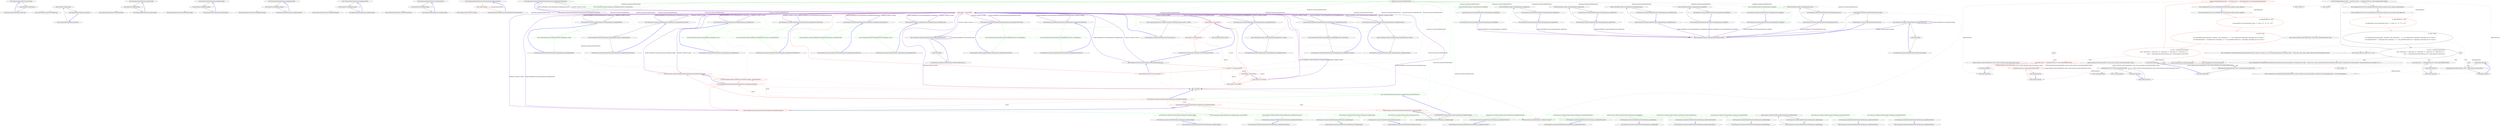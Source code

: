 digraph  {
n0 [label="Entry Humanizer.ByteSizeExtensions.Bits(long)", span="15-15", cluster="Humanizer.ByteSizeExtensions.Bits(long)"];
n1 [label="return ByteSize.FromBits(input);", span="17-17", cluster="Humanizer.ByteSizeExtensions.Bits(long)"];
n2 [label="Exit Humanizer.ByteSizeExtensions.Bits(long)", span="15-15", cluster="Humanizer.ByteSizeExtensions.Bits(long)"];
n3 [label="Entry Humanizer.Bytes.ByteSize.FromBits(long)", span="93-93", cluster="Humanizer.Bytes.ByteSize.FromBits(long)"];
n4 [label="Entry Humanizer.ByteSizeExtensions.Bits(int)", span="25-25", cluster="Humanizer.ByteSizeExtensions.Bits(int)"];
n5 [label="return ByteSize.FromBits(input);", span="27-27", cluster="Humanizer.ByteSizeExtensions.Bits(int)"];
n6 [label="Exit Humanizer.ByteSizeExtensions.Bits(int)", span="25-25", cluster="Humanizer.ByteSizeExtensions.Bits(int)"];
n7 [label="Entry Humanizer.ByteSizeExtensions.Bytes(double)", span="35-35", cluster="Humanizer.ByteSizeExtensions.Bytes(double)"];
n8 [label="return ByteSize.FromBytes(input);", span="37-37", cluster="Humanizer.ByteSizeExtensions.Bytes(double)"];
n9 [label="Exit Humanizer.ByteSizeExtensions.Bytes(double)", span="35-35", cluster="Humanizer.ByteSizeExtensions.Bytes(double)"];
n10 [label="Entry Humanizer.Bytes.ByteSize.FromBytes(double)", span="98-98", cluster="Humanizer.Bytes.ByteSize.FromBytes(double)"];
n11 [label="Entry Humanizer.ByteSizeExtensions.Kilobytes(double)", span="45-45", cluster="Humanizer.ByteSizeExtensions.Kilobytes(double)"];
n12 [label="return ByteSize.FromKilobytes(input);", span="47-47", cluster="Humanizer.ByteSizeExtensions.Kilobytes(double)"];
n13 [label="Exit Humanizer.ByteSizeExtensions.Kilobytes(double)", span="45-45", cluster="Humanizer.ByteSizeExtensions.Kilobytes(double)"];
n14 [label="Entry Humanizer.Bytes.ByteSize.FromKilobytes(double)", span="103-103", cluster="Humanizer.Bytes.ByteSize.FromKilobytes(double)"];
n15 [label="Entry Humanizer.ByteSizeExtensions.Megabytes(double)", span="55-55", cluster="Humanizer.ByteSizeExtensions.Megabytes(double)"];
n16 [label="return ByteSize.FromMegabytes(input);", span="57-57", cluster="Humanizer.ByteSizeExtensions.Megabytes(double)"];
n17 [label="Exit Humanizer.ByteSizeExtensions.Megabytes(double)", span="55-55", cluster="Humanizer.ByteSizeExtensions.Megabytes(double)"];
n18 [label="Entry Humanizer.Bytes.ByteSize.FromMegabytes(double)", span="108-108", cluster="Humanizer.Bytes.ByteSize.FromMegabytes(double)"];
n19 [label="Entry Humanizer.ByteSizeExtensions.Gigabytes(double)", span="65-65", cluster="Humanizer.ByteSizeExtensions.Gigabytes(double)"];
n20 [label="return ByteSize.FromGigabytes(input);", span="67-67", cluster="Humanizer.ByteSizeExtensions.Gigabytes(double)"];
n21 [label="Exit Humanizer.ByteSizeExtensions.Gigabytes(double)", span="65-65", cluster="Humanizer.ByteSizeExtensions.Gigabytes(double)"];
n22 [label="Entry Humanizer.Bytes.ByteSize.FromGigabytes(double)", span="113-113", cluster="Humanizer.Bytes.ByteSize.FromGigabytes(double)"];
n23 [label="Entry Humanizer.ByteSizeExtensions.Terabytes(double)", span="75-75", cluster="Humanizer.ByteSizeExtensions.Terabytes(double)"];
n24 [label="return ByteSize.FromTerabytes(input);", span="77-77", cluster="Humanizer.ByteSizeExtensions.Terabytes(double)"];
n25 [label="Exit Humanizer.ByteSizeExtensions.Terabytes(double)", span="75-75", cluster="Humanizer.ByteSizeExtensions.Terabytes(double)"];
n26 [label="Entry Humanizer.Bytes.ByteSize.FromTerabytes(double)", span="118-118", cluster="Humanizer.Bytes.ByteSize.FromTerabytes(double)"];
n27 [label="Entry Humanizer.ByteSizeExtensions.Humanize(Humanizer.Bytes.ByteSize)", span="85-85", cluster="Humanizer.ByteSizeExtensions.Humanize(Humanizer.Bytes.ByteSize)"];
n28 [label="return input.ToString();", span="87-87", cluster="Humanizer.ByteSizeExtensions.Humanize(Humanizer.Bytes.ByteSize)", color=red, community=0];
n29 [label="Exit Humanizer.ByteSizeExtensions.Humanize(Humanizer.Bytes.ByteSize)", span="85-85", cluster="Humanizer.ByteSizeExtensions.Humanize(Humanizer.Bytes.ByteSize)"];
n30 [label="Entry Humanizer.Bytes.ByteSize.ToString()", span="129-129", cluster="Humanizer.Bytes.ByteSize.ToString()"];
m3_38 [label="Entry Humanizer.Localisation.DefaultFormatter.DateHumanize_MultipleDaysFromNow(int)", span="64-64", cluster="Humanizer.Localisation.DefaultFormatter.DateHumanize_MultipleDaysFromNow(int)", file="DefaultFormatter.cs"];
m3_39 [label="return Format(ResourceKeys.DateHumanize.MultipleDaysFromNow, numberOfDays);", span="66-66", cluster="Humanizer.Localisation.DefaultFormatter.DateHumanize_MultipleDaysFromNow(int)", color=green, community=0, file="DefaultFormatter.cs"];
m3_40 [label="Exit Humanizer.Localisation.DefaultFormatter.DateHumanize_MultipleDaysFromNow(int)", span="64-64", cluster="Humanizer.Localisation.DefaultFormatter.DateHumanize_MultipleDaysFromNow(int)", file="DefaultFormatter.cs"];
m3_83 [label="Entry Humanizer.Localisation.DefaultFormatter.Format(string)", span="194-194", cluster="Humanizer.Localisation.DefaultFormatter.Format(string)", file="DefaultFormatter.cs"];
m3_117 [label="return Resources.GetResource(GetResourceKey(resourceKey));", span="196-196", cluster="Humanizer.Localisation.DefaultFormatter.Format(string)", file="DefaultFormatter.cs"];
m3_118 [label="Exit Humanizer.Localisation.DefaultFormatter.Format(string)", span="194-194", cluster="Humanizer.Localisation.DefaultFormatter.Format(string)", file="DefaultFormatter.cs"];
m3_11 [label="return Format(ResourceKeys.DateHumanize.MultipleMonthsAgo, numberOfMonths);", span="21-21", cluster="Humanizer.Localisation.DefaultFormatter.DateHumanize_MultipleMonthsAgo(int)", file="DefaultFormatter.cs", color=green, community=0];
m3_12 [label="Exit Humanizer.Localisation.DefaultFormatter.DateHumanize_MultipleMonthsAgo(int)", span="19-19", cluster="Humanizer.Localisation.DefaultFormatter.DateHumanize_MultipleMonthsAgo(int)", color=red, community=0, file="DefaultFormatter.cs"];
m3_13 [label="Entry Humanizer.Localisation.DefaultFormatter.DateHumanize_MultipleSecondsAgo(int)", span="24-24", cluster="Humanizer.Localisation.DefaultFormatter.DateHumanize_MultipleSecondsAgo(int)", color=red, community=0, file="DefaultFormatter.cs"];
m3_14 [label="return Format(ResourceKeys.DateHumanize.MultipleSecondsAgo, numberOfSeconds);", span="26-26", cluster="Humanizer.Localisation.DefaultFormatter.DateHumanize_MultipleSecondsAgo(int)", color=red, community=0, file="DefaultFormatter.cs"];
m3_15 [label="Exit Humanizer.Localisation.DefaultFormatter.DateHumanize_MultipleSecondsAgo(int)", span="24-24", cluster="Humanizer.Localisation.DefaultFormatter.DateHumanize_MultipleSecondsAgo(int)", color=red, community=0, file="DefaultFormatter.cs"];
m3_16 [label="Entry Humanizer.Localisation.DefaultFormatter.DateHumanize_MultipleYearsAgo(int)", span="29-29", cluster="Humanizer.Localisation.DefaultFormatter.DateHumanize_MultipleYearsAgo(int)", color=red, community=0, file="DefaultFormatter.cs"];
m3_17 [label="return Format(ResourceKeys.DateHumanize.MultipleYearsAgo, numberOfYears);", span="31-31", cluster="Humanizer.Localisation.DefaultFormatter.DateHumanize_MultipleYearsAgo(int)", color=green, community=0, file="DefaultFormatter.cs"];
m3_18 [label="Exit Humanizer.Localisation.DefaultFormatter.DateHumanize_MultipleYearsAgo(int)", span="29-29", cluster="Humanizer.Localisation.DefaultFormatter.DateHumanize_MultipleYearsAgo(int)", color=red, community=0, file="DefaultFormatter.cs"];
m3_19 [label="Entry Humanizer.Localisation.DefaultFormatter.DateHumanize_SingleMinuteAgo()", span="34-34", cluster="Humanizer.Localisation.DefaultFormatter.DateHumanize_SingleMinuteAgo()", color=red, community=0, file="DefaultFormatter.cs"];
m3_20 [label="return Resources.GetResource(ResourceKeys.DateHumanize.SingleMinuteAgo);", span="36-36", cluster="Humanizer.Localisation.DefaultFormatter.DateHumanize_SingleMinuteAgo()", file="DefaultFormatter.cs"];
m3_10 [label="Entry Unk.Equal", span="", cluster="Unk.Equal", file="DefaultFormatter.cs"];
m3_29 [label="Entry Humanizer.Localisation.DefaultFormatter.DateHumanize_SingleSecondAgo()", span="49-49", cluster="Humanizer.Localisation.DefaultFormatter.DateHumanize_SingleSecondAgo()", file="DefaultFormatter.cs"];
m3_30 [label="return Resources.GetResource(ResourceKeys.DateHumanize.SingleSecondAgo);", span="51-51", cluster="Humanizer.Localisation.DefaultFormatter.DateHumanize_SingleSecondAgo()", color=green, community=0, file="DefaultFormatter.cs"];
m3_31 [label="Exit Humanizer.Localisation.DefaultFormatter.DateHumanize_SingleSecondAgo()", span="49-49", cluster="Humanizer.Localisation.DefaultFormatter.DateHumanize_SingleSecondAgo()", file="DefaultFormatter.cs"];
m3_122 [label="Entry Humanizer.Localisation.DefaultFormatter.GetResourceKey(string, int)", span="204-204", cluster="Humanizer.Localisation.DefaultFormatter.GetResourceKey(string, int)", file="DefaultFormatter.cs"];
m3_124 [label="return resourceKey;", span="206-206", cluster="Humanizer.Localisation.DefaultFormatter.GetResourceKey(string, int)", file="DefaultFormatter.cs"];
m3_125 [label="Exit Humanizer.Localisation.DefaultFormatter.GetResourceKey(string, int)", span="204-204", cluster="Humanizer.Localisation.DefaultFormatter.GetResourceKey(string, int)", file="DefaultFormatter.cs"];
m3_56 [label="Entry Humanizer.Localisation.DefaultFormatter.DateHumanize_SingleMinuteFromNow()", span="94-94", cluster="Humanizer.Localisation.DefaultFormatter.DateHumanize_SingleMinuteFromNow()", file="DefaultFormatter.cs"];
m3_57 [label="return Resources.GetResource(ResourceKeys.DateHumanize.SingleMinuteFromNow);", span="96-96", cluster="Humanizer.Localisation.DefaultFormatter.DateHumanize_SingleMinuteFromNow()", color=green, community=0, file="DefaultFormatter.cs"];
m3_58 [label="Exit Humanizer.Localisation.DefaultFormatter.DateHumanize_SingleMinuteFromNow()", span="94-94", cluster="Humanizer.Localisation.DefaultFormatter.DateHumanize_SingleMinuteFromNow()", file="DefaultFormatter.cs"];
m3_23 [label="Entry Humanizer.Localisation.DefaultFormatter.DateHumanize_SingleHourAgo()", span="39-39", cluster="Humanizer.Localisation.DefaultFormatter.DateHumanize_SingleHourAgo()", file="DefaultFormatter.cs"];
m3_24 [label="return Resources.GetResource(ResourceKeys.DateHumanize.SingleHourAgo);", span="41-41", cluster="Humanizer.Localisation.DefaultFormatter.DateHumanize_SingleHourAgo()", color=green, community=0, file="DefaultFormatter.cs"];
m3_25 [label="Exit Humanizer.Localisation.DefaultFormatter.DateHumanize_SingleHourAgo()", span="39-39", cluster="Humanizer.Localisation.DefaultFormatter.DateHumanize_SingleHourAgo()", file="DefaultFormatter.cs"];
m3_123 [label="Entry string.Format(string, object)", span="0-0", cluster="string.Format(string, object)", file="DefaultFormatter.cs"];
m3_44 [label="Entry Humanizer.Localisation.DefaultFormatter.DateHumanize_MultipleMinutesFromNow(int)", span="74-74", cluster="Humanizer.Localisation.DefaultFormatter.DateHumanize_MultipleMinutesFromNow(int)", file="DefaultFormatter.cs"];
m3_45 [label="return Format(ResourceKeys.DateHumanize.MultipleMinutesFromNow, numberOfMinutes);", span="76-76", cluster="Humanizer.Localisation.DefaultFormatter.DateHumanize_MultipleMinutesFromNow(int)", color=green, community=0, file="DefaultFormatter.cs"];
m3_46 [label="Exit Humanizer.Localisation.DefaultFormatter.DateHumanize_MultipleMinutesFromNow(int)", span="74-74", cluster="Humanizer.Localisation.DefaultFormatter.DateHumanize_MultipleMinutesFromNow(int)", file="DefaultFormatter.cs"];
m3_50 [label="Entry Humanizer.Localisation.DefaultFormatter.DateHumanize_MultipleSecondsFromNow(int)", span="84-84", cluster="Humanizer.Localisation.DefaultFormatter.DateHumanize_MultipleSecondsFromNow(int)", file="DefaultFormatter.cs"];
m3_51 [label="return Format(ResourceKeys.DateHumanize.MultipleSecondsFromNow, numberOfSeconds);", span="86-86", cluster="Humanizer.Localisation.DefaultFormatter.DateHumanize_MultipleSecondsFromNow(int)", color=green, community=0, file="DefaultFormatter.cs"];
m3_52 [label="Exit Humanizer.Localisation.DefaultFormatter.DateHumanize_MultipleSecondsFromNow(int)", span="84-84", cluster="Humanizer.Localisation.DefaultFormatter.DateHumanize_MultipleSecondsFromNow(int)", file="DefaultFormatter.cs"];
m3_90 [label="Entry Humanizer.Localisation.DefaultFormatter.TimeSpanHumanize_MultipleHours(int)", span="149-149", cluster="Humanizer.Localisation.DefaultFormatter.TimeSpanHumanize_MultipleHours(int)", file="DefaultFormatter.cs"];
m3_91 [label="return Format(ResourceKeys.TimeSpanHumanize.MultipleHours, hours);", span="151-151", cluster="Humanizer.Localisation.DefaultFormatter.TimeSpanHumanize_MultipleHours(int)", color=green, community=0, file="DefaultFormatter.cs"];
m3_92 [label="Exit Humanizer.Localisation.DefaultFormatter.TimeSpanHumanize_MultipleHours(int)", span="149-149", cluster="Humanizer.Localisation.DefaultFormatter.TimeSpanHumanize_MultipleHours(int)", file="DefaultFormatter.cs"];
m3_53 [label="Entry Humanizer.Localisation.DefaultFormatter.DateHumanize_MultipleYearsFromNow(int)", span="89-89", cluster="Humanizer.Localisation.DefaultFormatter.DateHumanize_MultipleYearsFromNow(int)", file="DefaultFormatter.cs"];
m3_54 [label="return Format(ResourceKeys.DateHumanize.MultipleYearsFromNow, numberOfYears);", span="91-91", cluster="Humanizer.Localisation.DefaultFormatter.DateHumanize_MultipleYearsFromNow(int)", color=green, community=0, file="DefaultFormatter.cs"];
m3_55 [label="Exit Humanizer.Localisation.DefaultFormatter.DateHumanize_MultipleYearsFromNow(int)", span="89-89", cluster="Humanizer.Localisation.DefaultFormatter.DateHumanize_MultipleYearsFromNow(int)", file="DefaultFormatter.cs"];
m3_62 [label="Entry Humanizer.Localisation.DefaultFormatter.DateHumanize_Now()", span="104-104", cluster="Humanizer.Localisation.DefaultFormatter.DateHumanize_Now()", file="DefaultFormatter.cs"];
m3_63 [label="return Resources.GetResource(ResourceKeys.DateHumanize.Now);", span="106-106", cluster="Humanizer.Localisation.DefaultFormatter.DateHumanize_Now()", color=green, community=0, file="DefaultFormatter.cs"];
m3_64 [label="Exit Humanizer.Localisation.DefaultFormatter.DateHumanize_Now()", span="104-104", cluster="Humanizer.Localisation.DefaultFormatter.DateHumanize_Now()", file="DefaultFormatter.cs"];
m3_59 [label="Entry Humanizer.Localisation.DefaultFormatter.DateHumanize_SingleHourFromNow()", span="99-99", cluster="Humanizer.Localisation.DefaultFormatter.DateHumanize_SingleHourFromNow()", file="DefaultFormatter.cs"];
m3_60 [label="return Resources.GetResource(ResourceKeys.DateHumanize.SingleHourFromNow);", span="101-101", cluster="Humanizer.Localisation.DefaultFormatter.DateHumanize_SingleHourFromNow()", color=green, community=0, file="DefaultFormatter.cs"];
m3_61 [label="Exit Humanizer.Localisation.DefaultFormatter.DateHumanize_SingleHourFromNow()", span="99-99", cluster="Humanizer.Localisation.DefaultFormatter.DateHumanize_SingleHourFromNow()", file="DefaultFormatter.cs"];
m3_80 [label="Entry Humanizer.Localisation.DefaultFormatter.TimeSpanHumanize_SingleWeek()", span="134-134", cluster="Humanizer.Localisation.DefaultFormatter.TimeSpanHumanize_SingleWeek()", file="DefaultFormatter.cs"];
m3_81 [label="return Format(ResourceKeys.TimeSpanHumanize.SingleWeek);", span="136-136", cluster="Humanizer.Localisation.DefaultFormatter.TimeSpanHumanize_SingleWeek()", color=green, community=0, file="DefaultFormatter.cs"];
m3_82 [label="Exit Humanizer.Localisation.DefaultFormatter.TimeSpanHumanize_SingleWeek()", span="134-134", cluster="Humanizer.Localisation.DefaultFormatter.TimeSpanHumanize_SingleWeek()", file="DefaultFormatter.cs"];
m3_41 [label="Entry Humanizer.Localisation.DefaultFormatter.DateHumanize_MultipleHoursFromNow(int)", span="69-69", cluster="Humanizer.Localisation.DefaultFormatter.DateHumanize_MultipleHoursFromNow(int)", file="DefaultFormatter.cs"];
m3_42 [label="return Format(ResourceKeys.DateHumanize.MultipleHoursFromNow, numberOfHours);", span="71-71", cluster="Humanizer.Localisation.DefaultFormatter.DateHumanize_MultipleHoursFromNow(int)", color=green, community=0, file="DefaultFormatter.cs"];
m3_43 [label="Exit Humanizer.Localisation.DefaultFormatter.DateHumanize_MultipleHoursFromNow(int)", span="69-69", cluster="Humanizer.Localisation.DefaultFormatter.DateHumanize_MultipleHoursFromNow(int)", file="DefaultFormatter.cs"];
m3_96 [label="Entry Humanizer.Localisation.DefaultFormatter.TimeSpanHumanize_MultipleMinutes(int)", span="159-159", cluster="Humanizer.Localisation.DefaultFormatter.TimeSpanHumanize_MultipleMinutes(int)", file="DefaultFormatter.cs"];
m3_97 [label="return Format(ResourceKeys.TimeSpanHumanize.MultipleMinutes, minutes);", span="161-161", cluster="Humanizer.Localisation.DefaultFormatter.TimeSpanHumanize_MultipleMinutes(int)", file="DefaultFormatter.cs"];
m3_98 [label="Exit Humanizer.Localisation.DefaultFormatter.TimeSpanHumanize_MultipleMinutes(int)", span="159-159", cluster="Humanizer.Localisation.DefaultFormatter.TimeSpanHumanize_MultipleMinutes(int)", file="DefaultFormatter.cs"];
m3_7 [label="Assert.Equal(0, jan23rd.Second)", span="16-16", cluster="Humanizer.Tests.Extensions.FluentDate.OnTests.OnJanuaryThe23rd()", file="DefaultFormatter.cs", color=red, community=0];
m3_8 [label="Assert.Equal(0, jan23rd.Millisecond)", span="17-17", cluster="Humanizer.Tests.Extensions.FluentDate.OnTests.OnJanuaryThe23rd()", color=red, community=0, file="DefaultFormatter.cs"];
m3_9 [label="Exit Humanizer.Tests.Extensions.FluentDate.OnTests.OnJanuaryThe23rd()", span="8-8", cluster="Humanizer.Tests.Extensions.FluentDate.OnTests.OnJanuaryThe23rd()", file="DefaultFormatter.cs"];
m3_99 [label="Entry Humanizer.Localisation.DefaultFormatter.TimeSpanHumanize_SingleMinute()", span="164-164", cluster="Humanizer.Localisation.DefaultFormatter.TimeSpanHumanize_SingleMinute()", file="DefaultFormatter.cs"];
m3_100 [label="return Format(ResourceKeys.TimeSpanHumanize.SingleMinute);", span="166-166", cluster="Humanizer.Localisation.DefaultFormatter.TimeSpanHumanize_SingleMinute()", file="DefaultFormatter.cs"];
m3_101 [label="Exit Humanizer.Localisation.DefaultFormatter.TimeSpanHumanize_SingleMinute()", span="164-164", cluster="Humanizer.Localisation.DefaultFormatter.TimeSpanHumanize_SingleMinute()", file="DefaultFormatter.cs"];
m3_108 [label="Entry Humanizer.Localisation.DefaultFormatter.TimeSpanHumanize_MultipleMilliseconds(int)", span="179-179", cluster="Humanizer.Localisation.DefaultFormatter.TimeSpanHumanize_MultipleMilliseconds(int)", file="DefaultFormatter.cs"];
m3_109 [label="return Format(ResourceKeys.TimeSpanHumanize.MultipleMilliseconds, milliSeconds);", span="181-181", cluster="Humanizer.Localisation.DefaultFormatter.TimeSpanHumanize_MultipleMilliseconds(int)", file="DefaultFormatter.cs"];
m3_110 [label="Exit Humanizer.Localisation.DefaultFormatter.TimeSpanHumanize_MultipleMilliseconds(int)", span="179-179", cluster="Humanizer.Localisation.DefaultFormatter.TimeSpanHumanize_MultipleMilliseconds(int)", file="DefaultFormatter.cs"];
m3_102 [label="Entry Humanizer.Localisation.DefaultFormatter.TimeSpanHumanize_MultipleSeconds(int)", span="169-169", cluster="Humanizer.Localisation.DefaultFormatter.TimeSpanHumanize_MultipleSeconds(int)", file="DefaultFormatter.cs"];
m3_103 [label="return Format(ResourceKeys.TimeSpanHumanize.MultipleSeconds, seconds);", span="171-171", cluster="Humanizer.Localisation.DefaultFormatter.TimeSpanHumanize_MultipleSeconds(int)", file="DefaultFormatter.cs"];
m3_104 [label="Exit Humanizer.Localisation.DefaultFormatter.TimeSpanHumanize_MultipleSeconds(int)", span="169-169", cluster="Humanizer.Localisation.DefaultFormatter.TimeSpanHumanize_MultipleSeconds(int)", file="DefaultFormatter.cs"];
m3_105 [label="Entry Humanizer.Localisation.DefaultFormatter.TimeSpanHumanize_SingleSecond()", span="174-174", cluster="Humanizer.Localisation.DefaultFormatter.TimeSpanHumanize_SingleSecond()", file="DefaultFormatter.cs"];
m3_106 [label="return Format(ResourceKeys.TimeSpanHumanize.SingleSecond);", span="176-176", cluster="Humanizer.Localisation.DefaultFormatter.TimeSpanHumanize_SingleSecond()", file="DefaultFormatter.cs"];
m3_107 [label="Exit Humanizer.Localisation.DefaultFormatter.TimeSpanHumanize_SingleSecond()", span="174-174", cluster="Humanizer.Localisation.DefaultFormatter.TimeSpanHumanize_SingleSecond()", file="DefaultFormatter.cs"];
m3_0 [label="Entry Humanizer.Tests.Extensions.FluentDate.OnTests.OnJanuaryThe23rd()", span="8-8", cluster="Humanizer.Tests.Extensions.FluentDate.OnTests.OnJanuaryThe23rd()", file="DefaultFormatter.cs"];
m3_1 [label="var jan23rd = On.January.The23rd", span="10-10", cluster="Humanizer.Tests.Extensions.FluentDate.OnTests.OnJanuaryThe23rd()", file="DefaultFormatter.cs", color=red, community=0];
m3_2 [label="Assert.Equal(DateTime.Now.Year, jan23rd.Year)", span="11-11", cluster="Humanizer.Tests.Extensions.FluentDate.OnTests.OnJanuaryThe23rd()", file="DefaultFormatter.cs", color=red, community=0];
m3_77 [label="Entry Humanizer.Localisation.DefaultFormatter.TimeSpanHumanize_MultipleWeeks(int)", span="129-129", cluster="Humanizer.Localisation.DefaultFormatter.TimeSpanHumanize_MultipleWeeks(int)", file="DefaultFormatter.cs"];
m3_78 [label="return Format(ResourceKeys.TimeSpanHumanize.MultipleWeeks, weeks);", span="131-131", cluster="Humanizer.Localisation.DefaultFormatter.TimeSpanHumanize_MultipleWeeks(int)", color=green, community=0, file="DefaultFormatter.cs"];
m3_79 [label="Exit Humanizer.Localisation.DefaultFormatter.TimeSpanHumanize_MultipleWeeks(int)", span="129-129", cluster="Humanizer.Localisation.DefaultFormatter.TimeSpanHumanize_MultipleWeeks(int)", file="DefaultFormatter.cs"];
m3_65 [label="Entry Humanizer.Localisation.DefaultFormatter.DateHumanize_SingleMonthFromNow()", span="109-109", cluster="Humanizer.Localisation.DefaultFormatter.DateHumanize_SingleMonthFromNow()", file="DefaultFormatter.cs"];
m3_66 [label="return Resources.GetResource(ResourceKeys.DateHumanize.SingleMonthFromNow);", span="111-111", cluster="Humanizer.Localisation.DefaultFormatter.DateHumanize_SingleMonthFromNow()", color=green, community=0, file="DefaultFormatter.cs"];
m3_67 [label="Exit Humanizer.Localisation.DefaultFormatter.DateHumanize_SingleMonthFromNow()", span="109-109", cluster="Humanizer.Localisation.DefaultFormatter.DateHumanize_SingleMonthFromNow()", file="DefaultFormatter.cs"];
m3_35 [label="Entry Humanizer.Localisation.DefaultFormatter.DateHumanize_SingleDayAgo()", span="59-59", cluster="Humanizer.Localisation.DefaultFormatter.DateHumanize_SingleDayAgo()", file="DefaultFormatter.cs"];
m3_36 [label="return Resources.GetResource(ResourceKeys.DateHumanize.SingleDayAgo);", span="61-61", cluster="Humanizer.Localisation.DefaultFormatter.DateHumanize_SingleDayAgo()", color=green, community=0, file="DefaultFormatter.cs"];
m3_37 [label="Exit Humanizer.Localisation.DefaultFormatter.DateHumanize_SingleDayAgo()", span="59-59", cluster="Humanizer.Localisation.DefaultFormatter.DateHumanize_SingleDayAgo()", file="DefaultFormatter.cs"];
m3_68 [label="Entry Humanizer.Localisation.DefaultFormatter.DateHumanize_SingleSecondFromNow()", span="114-114", cluster="Humanizer.Localisation.DefaultFormatter.DateHumanize_SingleSecondFromNow()", file="DefaultFormatter.cs"];
m3_69 [label="return Resources.GetResource(ResourceKeys.DateHumanize.SingleSecondFromNow);", span="116-116", cluster="Humanizer.Localisation.DefaultFormatter.DateHumanize_SingleSecondFromNow()", color=green, community=0, file="DefaultFormatter.cs"];
m3_70 [label="Exit Humanizer.Localisation.DefaultFormatter.DateHumanize_SingleSecondFromNow()", span="114-114", cluster="Humanizer.Localisation.DefaultFormatter.DateHumanize_SingleSecondFromNow()", file="DefaultFormatter.cs"];
m3_26 [label="Entry Humanizer.Localisation.DefaultFormatter.DateHumanize_SingleMonthAgo()", span="44-44", cluster="Humanizer.Localisation.DefaultFormatter.DateHumanize_SingleMonthAgo()", file="DefaultFormatter.cs"];
m3_27 [label="return Resources.GetResource(ResourceKeys.DateHumanize.SingleMonthAgo);", span="46-46", cluster="Humanizer.Localisation.DefaultFormatter.DateHumanize_SingleMonthAgo()", color=green, community=0, file="DefaultFormatter.cs"];
m3_28 [label="Exit Humanizer.Localisation.DefaultFormatter.DateHumanize_SingleMonthAgo()", span="44-44", cluster="Humanizer.Localisation.DefaultFormatter.DateHumanize_SingleMonthAgo()", file="DefaultFormatter.cs"];
m3_111 [label="Entry Humanizer.Localisation.DefaultFormatter.TimeSpanHumanize_SingleMillisecond()", span="184-184", cluster="Humanizer.Localisation.DefaultFormatter.TimeSpanHumanize_SingleMillisecond()", file="DefaultFormatter.cs"];
m3_112 [label="return Format(ResourceKeys.TimeSpanHumanize.SingleMillisecond);", span="186-186", cluster="Humanizer.Localisation.DefaultFormatter.TimeSpanHumanize_SingleMillisecond()", file="DefaultFormatter.cs"];
m3_113 [label="Exit Humanizer.Localisation.DefaultFormatter.TimeSpanHumanize_SingleMillisecond()", span="184-184", cluster="Humanizer.Localisation.DefaultFormatter.TimeSpanHumanize_SingleMillisecond()", file="DefaultFormatter.cs"];
m3_114 [label="Entry Humanizer.Localisation.DefaultFormatter.TimeSpanHumanize_Zero()", span="189-189", cluster="Humanizer.Localisation.DefaultFormatter.TimeSpanHumanize_Zero()", file="DefaultFormatter.cs"];
m3_115 [label="return Format(ResourceKeys.TimeSpanHumanize.Zero);", span="191-191", cluster="Humanizer.Localisation.DefaultFormatter.TimeSpanHumanize_Zero()", file="DefaultFormatter.cs"];
m3_116 [label="Exit Humanizer.Localisation.DefaultFormatter.TimeSpanHumanize_Zero()", span="189-189", cluster="Humanizer.Localisation.DefaultFormatter.TimeSpanHumanize_Zero()", file="DefaultFormatter.cs"];
m3_32 [label="Entry Humanizer.Localisation.DefaultFormatter.DateHumanize_SingleYearAgo()", span="54-54", cluster="Humanizer.Localisation.DefaultFormatter.DateHumanize_SingleYearAgo()", file="DefaultFormatter.cs"];
m3_33 [label="return Resources.GetResource(ResourceKeys.DateHumanize.SingleYearAgo);", span="56-56", cluster="Humanizer.Localisation.DefaultFormatter.DateHumanize_SingleYearAgo()", file="DefaultFormatter.cs"];
m3_34 [label="Exit Humanizer.Localisation.DefaultFormatter.DateHumanize_SingleYearAgo()", span="54-54", cluster="Humanizer.Localisation.DefaultFormatter.DateHumanize_SingleYearAgo()", file="DefaultFormatter.cs"];
m3_47 [label="Entry Humanizer.Localisation.DefaultFormatter.DateHumanize_MultipleMonthsFromNow(int)", span="79-79", cluster="Humanizer.Localisation.DefaultFormatter.DateHumanize_MultipleMonthsFromNow(int)", file="DefaultFormatter.cs"];
m3_48 [label="return Format(ResourceKeys.DateHumanize.MultipleMonthsFromNow, numberOfMonths);", span="81-81", cluster="Humanizer.Localisation.DefaultFormatter.DateHumanize_MultipleMonthsFromNow(int)", file="DefaultFormatter.cs"];
m3_49 [label="Exit Humanizer.Localisation.DefaultFormatter.DateHumanize_MultipleMonthsFromNow(int)", span="79-79", cluster="Humanizer.Localisation.DefaultFormatter.DateHumanize_MultipleMonthsFromNow(int)", file="DefaultFormatter.cs"];
m3_119 [label="Entry Humanizer.Localisation.DefaultFormatter.GetResourceKey(string)", span="209-209", cluster="Humanizer.Localisation.DefaultFormatter.GetResourceKey(string)", file="DefaultFormatter.cs"];
m3_126 [label="return resourceKey;", span="211-211", cluster="Humanizer.Localisation.DefaultFormatter.GetResourceKey(string)", file="DefaultFormatter.cs"];
m3_127 [label="Exit Humanizer.Localisation.DefaultFormatter.GetResourceKey(string)", span="209-209", cluster="Humanizer.Localisation.DefaultFormatter.GetResourceKey(string)", file="DefaultFormatter.cs"];
m3_4 [label="Assert.Equal(23, jan23rd.Day)", span="13-13", cluster="Humanizer.Tests.Extensions.FluentDate.OnTests.OnJanuaryThe23rd()", file="DefaultFormatter.cs", color=red, community=0];
m3_5 [label="Assert.Equal(0, jan23rd.Hour)", span="14-14", cluster="Humanizer.Tests.Extensions.FluentDate.OnTests.OnJanuaryThe23rd()", file="DefaultFormatter.cs", color=red, community=0];
m3_6 [label="Assert.Equal(0, jan23rd.Minute)", span="15-15", cluster="Humanizer.Tests.Extensions.FluentDate.OnTests.OnJanuaryThe23rd()", file="DefaultFormatter.cs", color=red, community=0];
m3_71 [label="Entry Humanizer.Localisation.DefaultFormatter.DateHumanize_SingleYearFromNow()", span="119-119", cluster="Humanizer.Localisation.DefaultFormatter.DateHumanize_SingleYearFromNow()", file="DefaultFormatter.cs"];
m3_72 [label="return Resources.GetResource(ResourceKeys.DateHumanize.SingleYearFromNow);", span="121-121", cluster="Humanizer.Localisation.DefaultFormatter.DateHumanize_SingleYearFromNow()", color=green, community=0, file="DefaultFormatter.cs"];
m3_73 [label="Exit Humanizer.Localisation.DefaultFormatter.DateHumanize_SingleYearFromNow()", span="119-119", cluster="Humanizer.Localisation.DefaultFormatter.DateHumanize_SingleYearFromNow()", file="DefaultFormatter.cs"];
m3_84 [label="Entry Humanizer.Localisation.DefaultFormatter.TimeSpanHumanize_MultipleDays(int)", span="139-139", cluster="Humanizer.Localisation.DefaultFormatter.TimeSpanHumanize_MultipleDays(int)", file="DefaultFormatter.cs"];
m3_85 [label="return Format(ResourceKeys.TimeSpanHumanize.MultipleDays, days);", span="141-141", cluster="Humanizer.Localisation.DefaultFormatter.TimeSpanHumanize_MultipleDays(int)", color=green, community=0, file="DefaultFormatter.cs"];
m3_86 [label="Exit Humanizer.Localisation.DefaultFormatter.TimeSpanHumanize_MultipleDays(int)", span="139-139", cluster="Humanizer.Localisation.DefaultFormatter.TimeSpanHumanize_MultipleDays(int)", file="DefaultFormatter.cs"];
m3_3 [label="Assert.Equal(1, jan23rd.Month)", span="12-12", cluster="Humanizer.Tests.Extensions.FluentDate.OnTests.OnJanuaryThe23rd()", file="DefaultFormatter.cs", color=red, community=0];
m3_120 [label="return string.Format(Resources.GetResource(GetResourceKey(resourceKey, number)), number);", span="201-201", cluster="Humanizer.Localisation.DefaultFormatter.Format(string, int)", file="DefaultFormatter.cs"];
m3_121 [label="Exit Humanizer.Localisation.DefaultFormatter.Format(string, int)", span="199-199", cluster="Humanizer.Localisation.DefaultFormatter.Format(string, int)", file="DefaultFormatter.cs"];
m3_21 [label="Exit Humanizer.Localisation.DefaultFormatter.DateHumanize_SingleMinuteAgo()", span="34-34", cluster="Humanizer.Localisation.DefaultFormatter.DateHumanize_SingleMinuteAgo()", file="DefaultFormatter.cs"];
m3_22 [label="Entry Humanizer.Localisation.Resources.GetResource(string)", span="16-16", cluster="Humanizer.Localisation.Resources.GetResource(string)", file="DefaultFormatter.cs"];
m3_74 [label="Entry Humanizer.Localisation.DefaultFormatter.DateHumanize_SingleDayFromNow()", span="124-124", cluster="Humanizer.Localisation.DefaultFormatter.DateHumanize_SingleDayFromNow()", file="DefaultFormatter.cs"];
m3_75 [label="return Resources.GetResource(ResourceKeys.DateHumanize.SingleDayFromNow);", span="126-126", cluster="Humanizer.Localisation.DefaultFormatter.DateHumanize_SingleDayFromNow()", color=green, community=0, file="DefaultFormatter.cs"];
m3_76 [label="Exit Humanizer.Localisation.DefaultFormatter.DateHumanize_SingleDayFromNow()", span="124-124", cluster="Humanizer.Localisation.DefaultFormatter.DateHumanize_SingleDayFromNow()", file="DefaultFormatter.cs"];
m3_93 [label="Entry Humanizer.Localisation.DefaultFormatter.TimeSpanHumanize_SingleHour()", span="154-154", cluster="Humanizer.Localisation.DefaultFormatter.TimeSpanHumanize_SingleHour()", file="DefaultFormatter.cs"];
m3_94 [label="return Format(ResourceKeys.TimeSpanHumanize.SingleHour);", span="156-156", cluster="Humanizer.Localisation.DefaultFormatter.TimeSpanHumanize_SingleHour()", file="DefaultFormatter.cs"];
m3_95 [label="Exit Humanizer.Localisation.DefaultFormatter.TimeSpanHumanize_SingleHour()", span="154-154", cluster="Humanizer.Localisation.DefaultFormatter.TimeSpanHumanize_SingleHour()", file="DefaultFormatter.cs"];
m3_87 [label="Entry Humanizer.Localisation.DefaultFormatter.TimeSpanHumanize_SingleDay()", span="144-144", cluster="Humanizer.Localisation.DefaultFormatter.TimeSpanHumanize_SingleDay()", file="DefaultFormatter.cs"];
m3_88 [label="return Format(ResourceKeys.TimeSpanHumanize.SingleDay);", span="146-146", cluster="Humanizer.Localisation.DefaultFormatter.TimeSpanHumanize_SingleDay()", color=green, community=0, file="DefaultFormatter.cs"];
m3_89 [label="Exit Humanizer.Localisation.DefaultFormatter.TimeSpanHumanize_SingleDay()", span="144-144", cluster="Humanizer.Localisation.DefaultFormatter.TimeSpanHumanize_SingleDay()", file="DefaultFormatter.cs"];
m3_128 [label="Humanizer.Localisation.DefaultFormatter", span="", file="DefaultFormatter.cs"];
m4_25 [label="Entry string.Equals(string)", span="0-0", cluster="string.Equals(string)", file="IFormatter.cs"];
m4_7 [label="Entry CommandLine.Core.OptionSpecification.OptionSpecification(string, string, bool, string, int, int, char, CommandLine.Infrastructure.Maybe<object>, System.Type, string, string, System.Collections.Generic.IEnumerable<string>)", span="17-17", cluster="CommandLine.Core.OptionSpecification.OptionSpecification(string, string, bool, string, int, int, char, CommandLine.Infrastructure.Maybe<object>, System.Type, string, string, System.Collections.Generic.IEnumerable<string>)", file="IFormatter.cs"];
m4_26 [label="Entry Unk.SequenceEqual", span="", cluster="Unk.SequenceEqual", file="IFormatter.cs"];
m4_8 [label="Entry System.Collections.Generic.List<T>.List()", span="0-0", cluster="System.Collections.Generic.List<T>.List()", file="IFormatter.cs"];
m4_9 [label="Entry CommandLine.Core.Token.Name(string)", span="19-19", cluster="CommandLine.Core.Token.Name(string)", file="IFormatter.cs"];
m4_11 [label="Entry CommandLine.Core.TokenPartitioner.Partition(System.Collections.Generic.IEnumerable<CommandLine.Core.Token>, System.Func<string, CommandLine.Infrastructure.Maybe<System.Tuple<CommandLine.Core.DescriptorType, CommandLine.Infrastructure.Maybe<int>>>>)", span="16-16", cluster="CommandLine.Core.TokenPartitioner.Partition(System.Collections.Generic.IEnumerable<CommandLine.Core.Token>, System.Func<string, CommandLine.Infrastructure.Maybe<System.Tuple<CommandLine.Core.DescriptorType, CommandLine.Infrastructure.Maybe<int>>>>)", file="IFormatter.cs"];
m4_17 [label="Entry CommandLine.Core.TypeLookup.GetDescriptorInfo(string, System.Collections.Generic.IEnumerable<CommandLine.Core.OptionSpecification>, System.StringComparer)", span="11-11", cluster="CommandLine.Core.TypeLookup.GetDescriptorInfo(string, System.Collections.Generic.IEnumerable<CommandLine.Core.OptionSpecification>, System.StringComparer)", file="IFormatter.cs"];
m4_21 [label="Entry Unk.Any", span="", cluster="Unk.Any", file="IFormatter.cs"];
m4_13 [label="Entry Unk.True", span="", cluster="Unk.True", file="IFormatter.cs"];
m4_27 [label="Entry CommandLine.Tests.Unit.Core.TokenPartitionerTests.Partition_sequence_returns_sequence_with_duplicates()", span="39-39", cluster="CommandLine.Tests.Unit.Core.TokenPartitionerTests.Partition_sequence_returns_sequence_with_duplicates()", file="IFormatter.cs"];
m4_28 [label="var expectedSequence = new[]\r\n                {\r\n                    new KeyValuePair<string, IEnumerable<string>>(''i'', new[] {''10'', ''10'', ''30'', ''40''}) \r\n                }", span="42-45", cluster="CommandLine.Tests.Unit.Core.TokenPartitionerTests.Partition_sequence_returns_sequence_with_duplicates()", color=red, community=0, file="IFormatter.cs"];
m4_29 [label="var specs =new[]\r\n                {\r\n                    new OptionSpecification(string.Empty, ''stringvalue'', false, string.Empty, -1, -1, '\0', null, typeof(string), string.Empty, string.Empty, new List<string>()),\r\n                    new OptionSpecification(''i'', string.Empty, false, string.Empty, 3, 4, '\0', null, typeof(IEnumerable<int>), string.Empty, string.Empty, new List<string>())\r\n                }", span="46-50", cluster="CommandLine.Tests.Unit.Core.TokenPartitionerTests.Partition_sequence_returns_sequence_with_duplicates()", file="IFormatter.cs"];
m4_31 [label="Assert.True(expectedSequence.All(a => result.Item1.Any(r => a.Key.Equals(r.Key) && a.Value.SequenceEqual(r.Value))))", span="59-59", cluster="CommandLine.Tests.Unit.Core.TokenPartitionerTests.Partition_sequence_returns_sequence_with_duplicates()", file="IFormatter.cs"];
m4_30 [label="var result = TokenPartitioner.Partition(\r\n                new[] { Token.Name(''i''), Token.Value(''10''), Token.Value(''10''), Token.Value(''30''), Token.Value(''40'') },\r\n                name => TypeLookup.GetDescriptorInfo(name, specs, StringComparer.InvariantCulture)\r\n                )", span="53-56", cluster="CommandLine.Tests.Unit.Core.TokenPartitionerTests.Partition_sequence_returns_sequence_with_duplicates()", file="IFormatter.cs"];
m4_32 [label="Exit CommandLine.Tests.Unit.Core.TokenPartitionerTests.Partition_sequence_returns_sequence_with_duplicates()", span="39-39", cluster="CommandLine.Tests.Unit.Core.TokenPartitionerTests.Partition_sequence_returns_sequence_with_duplicates()", file="IFormatter.cs"];
m4_0 [label="Entry CommandLine.Tests.Unit.Core.TokenPartitionerTests.Partition_sequence_returns_sequence()", span="13-13", cluster="CommandLine.Tests.Unit.Core.TokenPartitionerTests.Partition_sequence_returns_sequence()", file="IFormatter.cs"];
m4_1 [label="var expectedSequence = new[]\r\n                {\r\n                    new KeyValuePair<string, IEnumerable<string>>(''i'', new[] {''10'', ''20'', ''30'', ''40''}) \r\n                }", span="16-19", cluster="CommandLine.Tests.Unit.Core.TokenPartitionerTests.Partition_sequence_returns_sequence()", color=red, community=0, file="IFormatter.cs"];
m4_2 [label="var specs =new[]\r\n                {\r\n                    new OptionSpecification(string.Empty, ''stringvalue'', false, string.Empty, -1, -1, '\0', null, typeof(string), string.Empty, string.Empty, new List<string>()),\r\n                    new OptionSpecification(''i'', string.Empty, false, string.Empty, 3, 4, '\0', null, typeof(IEnumerable<int>), string.Empty, string.Empty, new List<string>())\r\n                }", span="20-24", cluster="CommandLine.Tests.Unit.Core.TokenPartitionerTests.Partition_sequence_returns_sequence()", color=red, community=0, file="IFormatter.cs"];
m4_4 [label="Assert.True(expectedSequence.All(a => result.Item1.Any(r => a.Key.Equals(r.Key) && a.Value.SequenceEqual(r.Value))))", span="33-33", cluster="CommandLine.Tests.Unit.Core.TokenPartitionerTests.Partition_sequence_returns_sequence()", color=red, community=0, file="IFormatter.cs"];
m4_3 [label="var result = TokenPartitioner.Partition(\r\n                new[] { Token.Name(''i''), Token.Value(''10''), Token.Value(''20''), Token.Value(''30''), Token.Value(''40'') },\r\n                name => TypeLookup.GetDescriptorInfo(name, specs, StringComparer.InvariantCulture)\r\n                )", span="27-30", cluster="CommandLine.Tests.Unit.Core.TokenPartitionerTests.Partition_sequence_returns_sequence()", color=red, community=0, file="IFormatter.cs"];
m4_5 [label="Exit CommandLine.Tests.Unit.Core.TokenPartitionerTests.Partition_sequence_returns_sequence()", span="13-13", cluster="CommandLine.Tests.Unit.Core.TokenPartitionerTests.Partition_sequence_returns_sequence()", file="IFormatter.cs"];
m4_39 [label="Entry lambda expression", span="59-59", cluster="lambda expression", file="IFormatter.cs"];
m4_15 [label="TypeLookup.GetDescriptorInfo(name, specs, StringComparer.InvariantCulture)", span="29-29", cluster="lambda expression", file="IFormatter.cs"];
m4_14 [label="Entry lambda expression", span="29-29", cluster="lambda expression", file="IFormatter.cs"];
m4_19 [label="result.Item1.Any(r => a.Key.Equals(r.Key) && a.Value.SequenceEqual(r.Value))", span="33-33", cluster="lambda expression", color=red, community=0, file="IFormatter.cs"];
m4_18 [label="Entry lambda expression", span="33-33", cluster="lambda expression", file="IFormatter.cs"];
m4_16 [label="Exit lambda expression", span="29-29", cluster="lambda expression", file="IFormatter.cs"];
m4_20 [label="Exit lambda expression", span="33-33", cluster="lambda expression", file="IFormatter.cs"];
m4_22 [label="Entry lambda expression", span="33-33", cluster="lambda expression", file="IFormatter.cs"];
m4_23 [label="a.Key.Equals(r.Key) && a.Value.SequenceEqual(r.Value)", span="33-33", cluster="lambda expression", color=red, community=0, file="IFormatter.cs"];
m4_24 [label="Exit lambda expression", span="33-33", cluster="lambda expression", file="IFormatter.cs"];
m4_34 [label="TypeLookup.GetDescriptorInfo(name, specs, StringComparer.InvariantCulture)", span="55-55", cluster="lambda expression", file="IFormatter.cs"];
m4_33 [label="Entry lambda expression", span="55-55", cluster="lambda expression", file="IFormatter.cs"];
m4_37 [label="result.Item1.Any(r => a.Key.Equals(r.Key) && a.Value.SequenceEqual(r.Value))", span="59-59", cluster="lambda expression", file="IFormatter.cs"];
m4_36 [label="Entry lambda expression", span="59-59", cluster="lambda expression", file="IFormatter.cs"];
m4_35 [label="Exit lambda expression", span="55-55", cluster="lambda expression", file="IFormatter.cs"];
m4_38 [label="Exit lambda expression", span="59-59", cluster="lambda expression", file="IFormatter.cs"];
m4_40 [label="a.Key.Equals(r.Key) && a.Value.SequenceEqual(r.Value)", span="59-59", cluster="lambda expression", file="IFormatter.cs"];
m4_41 [label="Exit lambda expression", span="59-59", cluster="lambda expression", file="IFormatter.cs"];
m4_10 [label="Entry CommandLine.Core.Token.Value(string)", span="26-26", cluster="CommandLine.Core.Token.Value(string)", file="IFormatter.cs"];
m4_12 [label="Entry Unk.All", span="", cluster="Unk.All", file="IFormatter.cs"];
m4_6 [label="Entry System.Collections.Generic.KeyValuePair<TKey, TValue>.KeyValuePair(TKey, TValue)", span="0-0", cluster="System.Collections.Generic.KeyValuePair<TKey, TValue>.KeyValuePair(TKey, TValue)", file="IFormatter.cs"];
m4_42 [label=specs, span="", file="IFormatter.cs"];
m4_43 [label=result, span="", file="IFormatter.cs"];
m4_44 [label="System.Collections.Generic.KeyValuePair<string, System.Collections.Generic.IEnumerable<string>>", span="", file="IFormatter.cs"];
m4_45 [label=specs, span="", file="IFormatter.cs"];
m4_46 [label=result, span="", file="IFormatter.cs"];
m4_47 [label="System.Collections.Generic.KeyValuePair<string, System.Collections.Generic.IEnumerable<string>>", span="", file="IFormatter.cs"];
n0 -> n1  [key=0, style=solid];
n1 -> n2  [key=0, style=solid];
n1 -> n3  [key=2, style=dotted];
n2 -> n0  [key=0, style=bold, color=blue];
n4 -> n5  [key=0, style=solid];
n5 -> n6  [key=0, style=solid];
n5 -> n3  [key=2, style=dotted];
n6 -> n4  [key=0, style=bold, color=blue];
n7 -> n8  [key=0, style=solid];
n8 -> n9  [key=0, style=solid];
n8 -> n10  [key=2, style=dotted];
n9 -> n7  [key=0, style=bold, color=blue];
n11 -> n12  [key=0, style=solid];
n12 -> n13  [key=0, style=solid];
n12 -> n14  [key=2, style=dotted];
n13 -> n11  [key=0, style=bold, color=blue];
n15 -> n16  [key=0, style=solid];
n16 -> n17  [key=0, style=solid];
n16 -> n18  [key=2, style=dotted];
n17 -> n15  [key=0, style=bold, color=blue];
n19 -> n20  [key=0, style=solid];
n20 -> n21  [key=0, style=solid];
n20 -> n22  [key=2, style=dotted];
n21 -> n19  [key=0, style=bold, color=blue];
n23 -> n24  [key=0, style=solid];
n24 -> n25  [key=0, style=solid];
n24 -> n26  [key=2, style=dotted];
n25 -> n23  [key=0, style=bold, color=blue];
n27 -> n28  [key=0, style=solid, color=red];
n28 -> n29  [key=0, style=solid, color=red];
n28 -> n30  [key=2, style=dotted, color=red];
n28 -> n28  [key=1, style=dashed, color=red, label="Humanizer.Bytes.ByteSize"];
n29 -> n27  [key=0, style=bold, color=blue];
m3_38 -> m3_39  [key=0, style=solid, color=green];
m3_38 -> m3_3  [key=3, color=darkorchid, style=bold, label="method methodReturn string DateHumanize_MultipleDaysFromNow"];
m3_39 -> m3_40  [key=0, style=solid, color=green];
m3_39 -> m3_3  [key=2, style=dotted, color=green];
m3_40 -> m3_38  [key=0, style=bold, color=blue];
m3_83 -> m3_117  [key=0, style=solid];
m3_117 -> m3_22  [key=2, style=dotted];
m3_117 -> m3_118  [key=0, style=solid];
m3_117 -> m3_119  [key=2, style=dotted];
m3_118 -> m3_83  [key=0, style=bold, color=blue];
m3_11 -> m3_12  [key=0, style=solid, color=green];
m3_11 -> m3_3  [key=2, style=dotted, color=green];
m3_12 -> m3_13  [key=0, style=solid, color=red];
m3_12 -> m3_14  [key=1, style=dashed, color=red, label=dec4th];
m3_12 -> m3_15  [key=1, style=dashed, color=red, label=dec4th];
m3_12 -> m3_16  [key=1, style=dashed, color=red, label=dec4th];
m3_12 -> m3_17  [key=1, style=dashed, color=red, label=dec4th];
m3_12 -> m3_18  [key=1, style=dashed, color=red, label=dec4th];
m3_12 -> m3_19  [key=1, style=dashed, color=red, label=dec4th];
m3_12 -> m3_10  [key=0, style=bold, color=blue];
m3_13 -> m3_14  [key=0, style=solid, color=red];
m3_13 -> m3_10  [key=2, style=dotted, color=red];
m3_13 -> m3_3  [key=3, color=darkorchid, style=bold, label="method methodReturn string DateHumanize_MultipleSecondsAgo"];
m3_14 -> m3_15  [key=0, style=solid, color=red];
m3_14 -> m3_10  [key=2, style=dotted, color=red];
m3_14 -> m3_3  [key=2, style=dotted];
m3_15 -> m3_16  [key=0, style=solid, color=red];
m3_15 -> m3_10  [key=2, style=dotted, color=red];
m3_15 -> m3_13  [key=0, style=bold, color=blue];
m3_16 -> m3_17  [key=0, style=solid, color=green];
m3_16 -> m3_10  [key=2, style=dotted, color=red];
m3_16 -> m3_3  [key=3, color=darkorchid, style=bold, label="method methodReturn string DateHumanize_MultipleYearsAgo"];
m3_17 -> m3_18  [key=0, style=solid, color=green];
m3_17 -> m3_10  [key=2, style=dotted, color=red];
m3_17 -> m3_3  [key=2, style=dotted, color=green];
m3_18 -> m3_19  [key=0, style=solid, color=red];
m3_18 -> m3_10  [key=2, style=dotted, color=red];
m3_18 -> m3_16  [key=0, style=bold, color=blue];
m3_19 -> m3_20  [key=0, style=solid, color=red];
m3_19 -> m3_10  [key=2, style=dotted, color=red];
m3_20 -> m3_11  [key=0, style=bold, color=blue];
m3_20 -> m3_22  [key=2, style=dotted];
m3_20 -> m3_21  [key=0, style=solid];
m3_10 -> m3_11  [key=0, style=solid, color=green];
m3_10 -> m3_3  [key=3, color=darkorchid, style=bold, label="method methodReturn string DateHumanize_MultipleMonthsAgo"];
m3_29 -> m3_30  [key=0, style=solid, color=green];
m3_30 -> m3_31  [key=0, style=solid, color=green];
m3_30 -> m3_22  [key=2, style=dotted, color=green];
m3_31 -> m3_29  [key=0, style=bold, color=blue];
m3_122 -> m3_3  [key=3, color=darkorchid, style=bold, label="Parameter variable int number"];
m3_122 -> m3_122  [key=3, color=darkorchid, style=bold, label="method methodReturn string GetResourceKey"];
m3_122 -> m3_124  [key=0, style=solid];
m3_124 -> m3_125  [key=0, style=solid];
m3_125 -> m3_122  [key=0, style=bold, color=blue];
m3_56 -> m3_57  [key=0, style=solid, color=green];
m3_57 -> m3_58  [key=0, style=solid, color=green];
m3_57 -> m3_22  [key=2, style=dotted, color=green];
m3_58 -> m3_56  [key=0, style=bold, color=blue];
m3_23 -> m3_24  [key=0, style=solid, color=green];
m3_24 -> m3_25  [key=0, style=solid, color=green];
m3_24 -> m3_22  [key=2, style=dotted, color=green];
m3_25 -> m3_23  [key=0, style=bold, color=blue];
m3_44 -> m3_45  [key=0, style=solid, color=green];
m3_44 -> m3_3  [key=3, color=darkorchid, style=bold, label="method methodReturn string DateHumanize_MultipleMinutesFromNow"];
m3_45 -> m3_46  [key=0, style=solid, color=green];
m3_45 -> m3_3  [key=2, style=dotted, color=green];
m3_46 -> m3_44  [key=0, style=bold, color=blue];
m3_50 -> m3_51  [key=0, style=solid, color=green];
m3_50 -> m3_3  [key=3, color=darkorchid, style=bold, label="method methodReturn string DateHumanize_MultipleSecondsFromNow"];
m3_51 -> m3_52  [key=0, style=solid, color=green];
m3_51 -> m3_3  [key=2, style=dotted, color=green];
m3_52 -> m3_50  [key=0, style=bold, color=blue];
m3_90 -> m3_91  [key=0, style=solid, color=green];
m3_90 -> m3_3  [key=3, color=darkorchid, style=bold, label="method methodReturn string TimeSpanHumanize_MultipleHours"];
m3_91 -> m3_92  [key=0, style=solid, color=green];
m3_91 -> m3_3  [key=2, style=dotted, color=green];
m3_92 -> m3_90  [key=0, style=bold, color=blue];
m3_53 -> m3_54  [key=0, style=solid, color=green];
m3_53 -> m3_3  [key=3, color=darkorchid, style=bold, label="method methodReturn string DateHumanize_MultipleYearsFromNow"];
m3_54 -> m3_55  [key=0, style=solid, color=green];
m3_54 -> m3_3  [key=2, style=dotted, color=green];
m3_55 -> m3_53  [key=0, style=bold, color=blue];
m3_62 -> m3_63  [key=0, style=solid, color=green];
m3_63 -> m3_64  [key=0, style=solid, color=green];
m3_63 -> m3_22  [key=2, style=dotted, color=green];
m3_64 -> m3_62  [key=0, style=bold, color=blue];
m3_59 -> m3_60  [key=0, style=solid, color=green];
m3_60 -> m3_61  [key=0, style=solid, color=green];
m3_60 -> m3_22  [key=2, style=dotted, color=green];
m3_61 -> m3_59  [key=0, style=bold, color=blue];
m3_80 -> m3_81  [key=0, style=solid, color=green];
m3_80 -> m3_83  [key=3, color=darkorchid, style=bold, label="method methodReturn string TimeSpanHumanize_SingleWeek"];
m3_81 -> m3_82  [key=0, style=solid, color=green];
m3_81 -> m3_83  [key=2, style=dotted, color=green];
m3_82 -> m3_80  [key=0, style=bold, color=blue];
m3_41 -> m3_42  [key=0, style=solid, color=green];
m3_41 -> m3_3  [key=3, color=darkorchid, style=bold, label="method methodReturn string DateHumanize_MultipleHoursFromNow"];
m3_42 -> m3_43  [key=0, style=solid, color=green];
m3_42 -> m3_3  [key=2, style=dotted, color=green];
m3_43 -> m3_41  [key=0, style=bold, color=blue];
m3_96 -> m3_3  [key=3, color=darkorchid, style=bold, label="method methodReturn string TimeSpanHumanize_MultipleMinutes"];
m3_96 -> m3_97  [key=0, style=solid];
m3_97 -> m3_3  [key=2, style=dotted];
m3_97 -> m3_98  [key=0, style=solid];
m3_98 -> m3_96  [key=0, style=bold, color=blue];
m3_7 -> m3_8  [key=0, style=solid, color=red];
m3_7 -> m3_3  [key=3, color=darkorchid, style=bold, label="method methodReturn string DateHumanize_MultipleMinutesAgo"];
m3_7 -> m3_10  [key=2, style=dotted, color=red];
m3_8 -> m3_9  [key=0, style=solid, color=red];
m3_8 -> m3_3  [key=2, style=dotted, color=green];
m3_8 -> m3_10  [key=2, style=dotted, color=red];
m3_9 -> m3_7  [key=0, style=bold, color=blue];
m3_9 -> m3_0  [key=0, style=bold, color=blue];
m3_99 -> m3_83  [key=3, color=darkorchid, style=bold, label="method methodReturn string TimeSpanHumanize_SingleMinute"];
m3_99 -> m3_100  [key=0, style=solid];
m3_100 -> m3_83  [key=2, style=dotted];
m3_100 -> m3_101  [key=0, style=solid];
m3_101 -> m3_99  [key=0, style=bold, color=blue];
m3_108 -> m3_3  [key=3, color=darkorchid, style=bold, label="method methodReturn string TimeSpanHumanize_MultipleMilliseconds"];
m3_108 -> m3_109  [key=0, style=solid];
m3_109 -> m3_3  [key=2, style=dotted];
m3_109 -> m3_110  [key=0, style=solid];
m3_110 -> m3_108  [key=0, style=bold, color=blue];
m3_102 -> m3_3  [key=3, color=darkorchid, style=bold, label="method methodReturn string TimeSpanHumanize_MultipleSeconds"];
m3_102 -> m3_103  [key=0, style=solid];
m3_103 -> m3_3  [key=2, style=dotted];
m3_103 -> m3_104  [key=0, style=solid];
m3_104 -> m3_102  [key=0, style=bold, color=blue];
m3_105 -> m3_83  [key=3, color=darkorchid, style=bold, label="method methodReturn string TimeSpanHumanize_SingleSecond"];
m3_105 -> m3_106  [key=0, style=solid];
m3_106 -> m3_83  [key=2, style=dotted];
m3_106 -> m3_107  [key=0, style=solid];
m3_107 -> m3_105  [key=0, style=bold, color=blue];
m3_0 -> m3_3  [key=3, color=darkorchid, style=bold, label="method methodReturn string DateHumanize_MultipleDaysAgo"];
m3_0 -> m3_1  [key=0, style=solid, color=red];
m3_1 -> m3_3  [key=2, style=dotted];
m3_1 -> m3_2  [key=0, style=solid, color=red];
m3_1 -> m3_4  [key=1, style=dashed, color=red, label=jan23rd];
m3_1 -> m3_5  [key=1, style=dashed, color=red, label=jan23rd];
m3_1 -> m3_6  [key=1, style=dashed, color=red, label=jan23rd];
m3_1 -> m3_7  [key=1, style=dashed, color=red, label=jan23rd];
m3_1 -> m3_8  [key=1, style=dashed, color=red, label=jan23rd];
m3_2 -> m3_0  [key=0, style=bold, color=blue];
m3_2 -> m3_3  [key=0, style=solid, color=red];
m3_2 -> m3_10  [key=2, style=dotted, color=red];
m3_77 -> m3_78  [key=0, style=solid, color=green];
m3_77 -> m3_3  [key=3, color=darkorchid, style=bold, label="method methodReturn string TimeSpanHumanize_MultipleWeeks"];
m3_78 -> m3_79  [key=0, style=solid, color=green];
m3_78 -> m3_3  [key=2, style=dotted, color=green];
m3_79 -> m3_77  [key=0, style=bold, color=blue];
m3_65 -> m3_66  [key=0, style=solid, color=green];
m3_66 -> m3_67  [key=0, style=solid, color=green];
m3_66 -> m3_22  [key=2, style=dotted, color=green];
m3_67 -> m3_65  [key=0, style=bold, color=blue];
m3_35 -> m3_36  [key=0, style=solid, color=green];
m3_36 -> m3_37  [key=0, style=solid, color=green];
m3_36 -> m3_22  [key=2, style=dotted, color=green];
m3_37 -> m3_35  [key=0, style=bold, color=blue];
m3_68 -> m3_69  [key=0, style=solid, color=green];
m3_69 -> m3_70  [key=0, style=solid, color=green];
m3_69 -> m3_22  [key=2, style=dotted, color=green];
m3_70 -> m3_68  [key=0, style=bold, color=blue];
m3_26 -> m3_27  [key=0, style=solid, color=green];
m3_27 -> m3_28  [key=0, style=solid, color=green];
m3_27 -> m3_22  [key=2, style=dotted, color=green];
m3_28 -> m3_26  [key=0, style=bold, color=blue];
m3_111 -> m3_83  [key=3, color=darkorchid, style=bold, label="method methodReturn string TimeSpanHumanize_SingleMillisecond"];
m3_111 -> m3_112  [key=0, style=solid];
m3_112 -> m3_83  [key=2, style=dotted];
m3_112 -> m3_113  [key=0, style=solid];
m3_113 -> m3_111  [key=0, style=bold, color=blue];
m3_114 -> m3_83  [key=3, color=darkorchid, style=bold, label="method methodReturn string TimeSpanHumanize_Zero"];
m3_114 -> m3_115  [key=0, style=solid];
m3_115 -> m3_83  [key=2, style=dotted];
m3_115 -> m3_116  [key=0, style=solid];
m3_116 -> m3_114  [key=0, style=bold, color=blue];
m3_32 -> m3_33  [key=0, style=solid];
m3_33 -> m3_22  [key=2, style=dotted];
m3_33 -> m3_34  [key=0, style=solid];
m3_34 -> m3_32  [key=0, style=bold, color=blue];
m3_47 -> m3_3  [key=3, color=darkorchid, style=bold, label="method methodReturn string DateHumanize_MultipleMonthsFromNow"];
m3_47 -> m3_48  [key=0, style=solid];
m3_48 -> m3_3  [key=2, style=dotted];
m3_48 -> m3_49  [key=0, style=solid];
m3_49 -> m3_47  [key=0, style=bold, color=blue];
m3_119 -> m3_83  [key=3, color=darkorchid, style=bold, label="Parameter variable string resourceKey"];
m3_119 -> m3_119  [key=3, color=darkorchid, style=bold, label="method methodReturn string GetResourceKey"];
m3_119 -> m3_126  [key=0, style=solid];
m3_126 -> m3_127  [key=0, style=solid];
m3_127 -> m3_119  [key=0, style=bold, color=blue];
m3_4 -> m3_3  [key=3, color=darkorchid, style=bold, label="method methodReturn string DateHumanize_MultipleHoursAgo"];
m3_4 -> m3_5  [key=0, style=solid, color=red];
m3_4 -> m3_10  [key=2, style=dotted, color=red];
m3_5 -> m3_3  [key=2, style=dotted];
m3_5 -> m3_6  [key=0, style=solid, color=red];
m3_5 -> m3_10  [key=2, style=dotted, color=red];
m3_6 -> m3_4  [key=0, style=bold, color=blue];
m3_6 -> m3_7  [key=0, style=solid, color=red];
m3_6 -> m3_10  [key=2, style=dotted, color=red];
m3_71 -> m3_72  [key=0, style=solid, color=green];
m3_72 -> m3_73  [key=0, style=solid, color=green];
m3_72 -> m3_22  [key=2, style=dotted, color=green];
m3_73 -> m3_71  [key=0, style=bold, color=blue];
m3_84 -> m3_85  [key=0, style=solid, color=green];
m3_84 -> m3_3  [key=3, color=darkorchid, style=bold, label="method methodReturn string TimeSpanHumanize_MultipleDays"];
m3_85 -> m3_86  [key=0, style=solid, color=green];
m3_85 -> m3_3  [key=2, style=dotted, color=green];
m3_86 -> m3_84  [key=0, style=bold, color=blue];
m3_3 -> m3_7  [key=3, color=darkorchid, style=bold, label="Parameter variable int number"];
m3_3 -> m3_120  [key=0, style=solid];
m3_3 -> m3_0  [key=3, color=darkorchid, style=bold, label="Parameter variable int number"];
m3_3 -> m3_4  [key=3, color=darkorchid, style=bold, label="Parameter variable int number"];
m3_3 -> m3_10  [key=3, color=darkorchid, style=bold, label="Parameter variable int number"];
m3_3 -> m3_13  [key=3, color=darkorchid, style=bold, label="Parameter variable int number"];
m3_3 -> m3_16  [key=3, color=darkorchid, style=bold, label="Parameter variable int number"];
m3_3 -> m3_38  [key=3, color=darkorchid, style=bold, label="Parameter variable int number"];
m3_3 -> m3_41  [key=3, color=darkorchid, style=bold, label="Parameter variable int number"];
m3_3 -> m3_44  [key=3, color=darkorchid, style=bold, label="Parameter variable int number"];
m3_3 -> m3_47  [key=3, color=darkorchid, style=bold, label="Parameter variable int number"];
m3_3 -> m3_50  [key=3, color=darkorchid, style=bold, label="Parameter variable int number"];
m3_3 -> m3_53  [key=3, color=darkorchid, style=bold, label="Parameter variable int number"];
m3_3 -> m3_77  [key=3, color=darkorchid, style=bold, label="Parameter variable int number"];
m3_3 -> m3_84  [key=3, color=darkorchid, style=bold, label="Parameter variable int number"];
m3_3 -> m3_90  [key=3, color=darkorchid, style=bold, label="Parameter variable int number"];
m3_3 -> m3_96  [key=3, color=darkorchid, style=bold, label="Parameter variable int number"];
m3_3 -> m3_102  [key=3, color=darkorchid, style=bold, label="Parameter variable int number"];
m3_3 -> m3_108  [key=3, color=darkorchid, style=bold, label="Parameter variable int number"];
m3_120 -> m3_22  [key=2, style=dotted];
m3_120 -> m3_121  [key=0, style=solid];
m3_120 -> m3_122  [key=2, style=dotted];
m3_120 -> m3_123  [key=2, style=dotted];
m3_121 -> m3_3  [key=0, style=bold, color=blue];
m3_21 -> m3_19  [key=0, style=bold, color=blue];
m3_74 -> m3_75  [key=0, style=solid, color=green];
m3_75 -> m3_76  [key=0, style=solid, color=green];
m3_75 -> m3_22  [key=2, style=dotted, color=green];
m3_76 -> m3_74  [key=0, style=bold, color=blue];
m3_93 -> m3_83  [key=3, color=darkorchid, style=bold, label="method methodReturn string TimeSpanHumanize_SingleHour"];
m3_93 -> m3_94  [key=0, style=solid];
m3_94 -> m3_83  [key=2, style=dotted];
m3_94 -> m3_95  [key=0, style=solid];
m3_95 -> m3_93  [key=0, style=bold, color=blue];
m3_87 -> m3_88  [key=0, style=solid, color=green];
m3_87 -> m3_83  [key=3, color=darkorchid, style=bold, label="method methodReturn string TimeSpanHumanize_SingleDay"];
m3_88 -> m3_89  [key=0, style=solid, color=green];
m3_88 -> m3_83  [key=2, style=dotted, color=green];
m3_89 -> m3_87  [key=0, style=bold, color=blue];
m3_128 -> m3_8  [key=1, style=dashed, color=green, label="Humanizer.Localisation.DefaultFormatter"];
m3_128 -> m3_11  [key=1, style=dashed, color=green, label="Humanizer.Localisation.DefaultFormatter"];
m3_128 -> m3_17  [key=1, style=dashed, color=green, label="Humanizer.Localisation.DefaultFormatter"];
m3_128 -> m3_39  [key=1, style=dashed, color=green, label="Humanizer.Localisation.DefaultFormatter"];
m3_128 -> m3_42  [key=1, style=dashed, color=green, label="Humanizer.Localisation.DefaultFormatter"];
m3_128 -> m3_45  [key=1, style=dashed, color=green, label="Humanizer.Localisation.DefaultFormatter"];
m3_128 -> m3_51  [key=1, style=dashed, color=green, label="Humanizer.Localisation.DefaultFormatter"];
m3_128 -> m3_54  [key=1, style=dashed, color=green, label="Humanizer.Localisation.DefaultFormatter"];
m3_128 -> m3_78  [key=1, style=dashed, color=green, label="Humanizer.Localisation.DefaultFormatter"];
m3_128 -> m3_81  [key=1, style=dashed, color=green, label="Humanizer.Localisation.DefaultFormatter"];
m3_128 -> m3_85  [key=1, style=dashed, color=green, label="Humanizer.Localisation.DefaultFormatter"];
m3_128 -> m3_88  [key=1, style=dashed, color=green, label="Humanizer.Localisation.DefaultFormatter"];
m3_128 -> m3_91  [key=1, style=dashed, color=green, label="Humanizer.Localisation.DefaultFormatter"];
m3_128 -> m3_1  [key=1, style=dashed, color=darkseagreen4, label="Humanizer.Localisation.DefaultFormatter"];
m3_128 -> m3_5  [key=1, style=dashed, color=darkseagreen4, label="Humanizer.Localisation.DefaultFormatter"];
m3_128 -> m3_14  [key=1, style=dashed, color=darkseagreen4, label="Humanizer.Localisation.DefaultFormatter"];
m3_128 -> m3_48  [key=1, style=dashed, color=darkseagreen4, label="Humanizer.Localisation.DefaultFormatter"];
m3_128 -> m3_94  [key=1, style=dashed, color=darkseagreen4, label="Humanizer.Localisation.DefaultFormatter"];
m3_128 -> m3_97  [key=1, style=dashed, color=darkseagreen4, label="Humanizer.Localisation.DefaultFormatter"];
m3_128 -> m3_100  [key=1, style=dashed, color=darkseagreen4, label="Humanizer.Localisation.DefaultFormatter"];
m3_128 -> m3_103  [key=1, style=dashed, color=darkseagreen4, label="Humanizer.Localisation.DefaultFormatter"];
m3_128 -> m3_106  [key=1, style=dashed, color=darkseagreen4, label="Humanizer.Localisation.DefaultFormatter"];
m3_128 -> m3_109  [key=1, style=dashed, color=darkseagreen4, label="Humanizer.Localisation.DefaultFormatter"];
m3_128 -> m3_112  [key=1, style=dashed, color=darkseagreen4, label="Humanizer.Localisation.DefaultFormatter"];
m3_128 -> m3_115  [key=1, style=dashed, color=darkseagreen4, label="Humanizer.Localisation.DefaultFormatter"];
m3_128 -> m3_117  [key=1, style=dashed, color=darkseagreen4, label="Humanizer.Localisation.DefaultFormatter"];
m3_128 -> m3_120  [key=1, style=dashed, color=darkseagreen4, label="Humanizer.Localisation.DefaultFormatter"];
m4_27 -> m4_28  [key=0, style=solid, color=red];
m4_28 -> m4_29  [key=0, style=solid, color=red];
m4_28 -> m4_6  [key=2, style=dotted, color=red];
m4_28 -> m4_31  [key=1, style=dashed, color=red, label=expectedSequence];
m4_29 -> m4_30  [key=0, style=solid];
m4_29 -> m4_7  [key=2, style=dotted];
m4_29 -> m4_8  [key=2, style=dotted];
m4_29 -> m4_34  [key=1, style=dashed, color=darkseagreen4, label=specs];
m4_31 -> m4_32  [key=0, style=solid];
m4_31 -> m4_12  [key=2, style=dotted];
m4_31 -> m4_13  [key=2, style=dotted];
m4_31 -> m4_36  [key=1, style=dashed, color=darkseagreen4, label="lambda expression"];
m4_30 -> m4_31  [key=0, style=solid];
m4_30 -> m4_9  [key=2, style=dotted];
m4_30 -> m4_10  [key=2, style=dotted];
m4_30 -> m4_11  [key=2, style=dotted];
m4_30 -> m4_33  [key=1, style=dashed, color=darkseagreen4, label="lambda expression"];
m4_30 -> m4_37  [key=1, style=dashed, color=darkseagreen4, label=result];
m4_32 -> m4_27  [key=0, style=bold, color=blue];
m4_0 -> m4_1  [key=0, style=solid, color=red];
m4_1 -> m4_2  [key=0, style=solid, color=red];
m4_1 -> m4_6  [key=2, style=dotted, color=red];
m4_1 -> m4_4  [key=1, style=dashed, color=red, label=expectedSequence];
m4_2 -> m4_3  [key=0, style=solid, color=red];
m4_2 -> m4_7  [key=2, style=dotted, color=red];
m4_2 -> m4_8  [key=2, style=dotted, color=red];
m4_2 -> m4_15  [key=1, style=dashed, color=red, label=specs];
m4_4 -> m4_5  [key=0, style=solid, color=red];
m4_4 -> m4_12  [key=2, style=dotted, color=red];
m4_4 -> m4_13  [key=2, style=dotted, color=red];
m4_4 -> m4_18  [key=1, style=dashed, color=red, label="lambda expression"];
m4_3 -> m4_4  [key=0, style=solid, color=red];
m4_3 -> m4_9  [key=2, style=dotted, color=red];
m4_3 -> m4_10  [key=2, style=dotted, color=red];
m4_3 -> m4_11  [key=2, style=dotted, color=red];
m4_3 -> m4_14  [key=1, style=dashed, color=red, label="lambda expression"];
m4_3 -> m4_19  [key=1, style=dashed, color=red, label=result];
m4_5 -> m4_0  [key=0, style=bold, color=blue];
m4_39 -> m4_40  [key=0, style=solid];
m4_15 -> m4_16  [key=0, style=solid];
m4_15 -> m4_17  [key=2, style=dotted];
m4_14 -> m4_15  [key=0, style=solid];
m4_19 -> m4_20  [key=0, style=solid, color=red];
m4_19 -> m4_21  [key=2, style=dotted, color=red];
m4_19 -> m4_22  [key=1, style=dashed, color=red, label="lambda expression"];
m4_19 -> m4_23  [key=1, style=dashed, color=red, label="System.Collections.Generic.KeyValuePair<string, System.Collections.Generic.IEnumerable<string>>"];
m4_18 -> m4_19  [key=0, style=solid, color=red];
m4_16 -> m4_14  [key=0, style=bold, color=blue];
m4_20 -> m4_18  [key=0, style=bold, color=blue];
m4_22 -> m4_23  [key=0, style=solid, color=red];
m4_23 -> m4_24  [key=0, style=solid, color=red];
m4_23 -> m4_25  [key=2, style=dotted, color=red];
m4_23 -> m4_26  [key=2, style=dotted, color=red];
m4_23 -> m4_23  [key=1, style=dashed, color=red, label="System.Collections.Generic.KeyValuePair<string, System.Collections.Generic.IEnumerable<string>>"];
m4_24 -> m4_22  [key=0, style=bold, color=blue];
m4_34 -> m4_35  [key=0, style=solid];
m4_34 -> m4_17  [key=2, style=dotted];
m4_33 -> m4_34  [key=0, style=solid];
m4_37 -> m4_38  [key=0, style=solid];
m4_37 -> m4_21  [key=2, style=dotted];
m4_37 -> m4_39  [key=1, style=dashed, color=darkseagreen4, label="lambda expression"];
m4_37 -> m4_40  [key=1, style=dashed, color=darkseagreen4, label="System.Collections.Generic.KeyValuePair<string, System.Collections.Generic.IEnumerable<string>>"];
m4_36 -> m4_37  [key=0, style=solid];
m4_35 -> m4_33  [key=0, style=bold, color=blue];
m4_38 -> m4_36  [key=0, style=bold, color=blue];
m4_40 -> m4_41  [key=0, style=solid];
m4_40 -> m4_25  [key=2, style=dotted];
m4_40 -> m4_26  [key=2, style=dotted];
m4_40 -> m4_40  [key=1, style=dashed, color=darkseagreen4, label="System.Collections.Generic.KeyValuePair<string, System.Collections.Generic.IEnumerable<string>>"];
m4_41 -> m4_39  [key=0, style=bold, color=blue];
m4_42 -> m4_15  [key=1, style=dashed, color=darkseagreen4, label=specs];
m4_43 -> m4_19  [key=1, style=dashed, color=red, label=result];
m4_44 -> m4_23  [key=1, style=dashed, color=red, label="System.Collections.Generic.KeyValuePair<string, System.Collections.Generic.IEnumerable<string>>"];
m4_45 -> m4_34  [key=1, style=dashed, color=darkseagreen4, label=specs];
m4_46 -> m4_37  [key=1, style=dashed, color=darkseagreen4, label=result];
m4_47 -> m4_40  [key=1, style=dashed, color=darkseagreen4, label="System.Collections.Generic.KeyValuePair<string, System.Collections.Generic.IEnumerable<string>>"];
}
